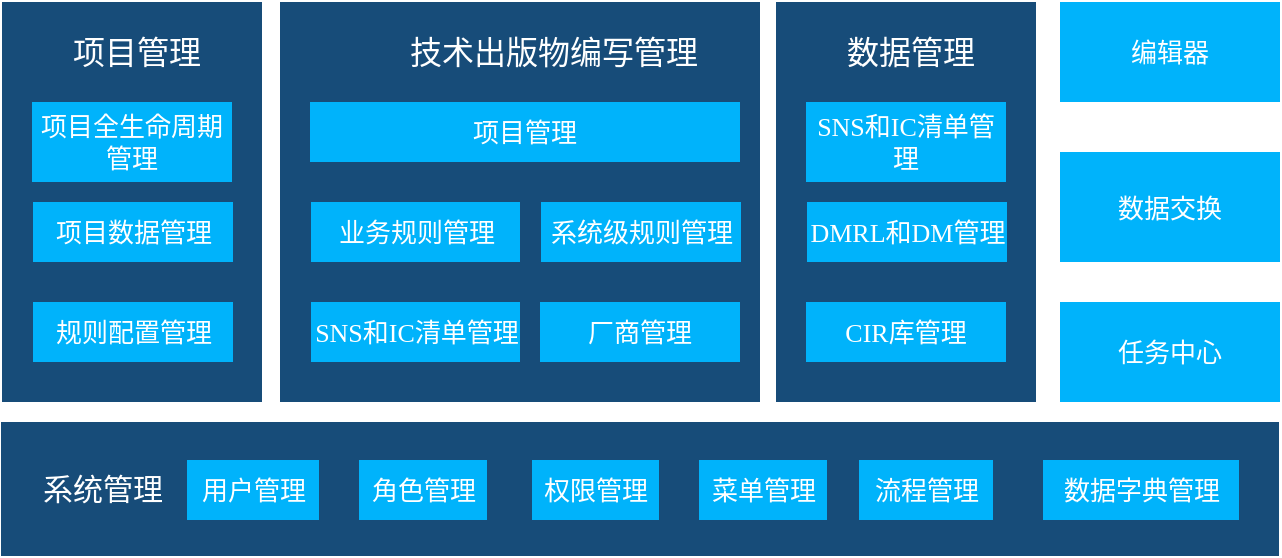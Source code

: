 <mxfile version="26.0.2">
  <diagram name="第 1 页" id="NLi7C-UI40IzFNVFemKW">
    <mxGraphModel dx="758" dy="408" grid="1" gridSize="10" guides="1" tooltips="1" connect="1" arrows="1" fold="1" page="1" pageScale="1" pageWidth="827" pageHeight="1169" math="0" shadow="0">
      <root>
        <mxCell id="0" />
        <mxCell id="1" parent="0" />
        <mxCell id="sfjIwVRevGX3wRHE7yGE-1" value="" style="rounded=0;whiteSpace=wrap;html=1;fillColor=light-dark(#174c79, #6894c8);strokeColor=none;fontFamily=Times New Roman;" vertex="1" parent="1">
          <mxGeometry x="131" y="220" width="130" height="200" as="geometry" />
        </mxCell>
        <mxCell id="sfjIwVRevGX3wRHE7yGE-2" value="&lt;font style=&quot;color: rgb(255, 255, 255); font-size: 13px;&quot;&gt;项目全生命周期管理&lt;/font&gt;" style="rounded=0;whiteSpace=wrap;html=1;fillColor=light-dark(#00b3fb, #1e4a76);strokeColor=none;fontFamily=Times New Roman;" vertex="1" parent="1">
          <mxGeometry x="146" y="270" width="100" height="40" as="geometry" />
        </mxCell>
        <mxCell id="sfjIwVRevGX3wRHE7yGE-3" value="项目管理" style="text;html=1;align=center;verticalAlign=middle;whiteSpace=wrap;rounded=0;fontColor=light-dark(#ffffff, #ededed);fontSize=16;fontFamily=Times New Roman;" vertex="1" parent="1">
          <mxGeometry x="161" y="230" width="75" height="30" as="geometry" />
        </mxCell>
        <mxCell id="sfjIwVRevGX3wRHE7yGE-4" value="&lt;font color=&quot;#ffffff&quot;&gt;&lt;span style=&quot;font-size: 13px;&quot;&gt;项目数据管理&lt;/span&gt;&lt;/font&gt;" style="rounded=0;whiteSpace=wrap;html=1;fillColor=light-dark(#00b3fb, #1e4a76);strokeColor=none;fontFamily=Times New Roman;" vertex="1" parent="1">
          <mxGeometry x="146.5" y="320" width="100" height="30" as="geometry" />
        </mxCell>
        <mxCell id="sfjIwVRevGX3wRHE7yGE-5" value="&lt;font color=&quot;#ffffff&quot;&gt;&lt;span style=&quot;font-size: 13px;&quot;&gt;规则配置管理&lt;/span&gt;&lt;/font&gt;" style="rounded=0;whiteSpace=wrap;html=1;fillColor=light-dark(#00b3fb, #1e4a76);strokeColor=none;fontFamily=Times New Roman;" vertex="1" parent="1">
          <mxGeometry x="146.5" y="370" width="100" height="30" as="geometry" />
        </mxCell>
        <mxCell id="sfjIwVRevGX3wRHE7yGE-6" value="" style="rounded=0;whiteSpace=wrap;html=1;fillColor=light-dark(#174c79, #6894c8);strokeColor=none;fontFamily=Times New Roman;" vertex="1" parent="1">
          <mxGeometry x="270" y="220" width="240" height="200" as="geometry" />
        </mxCell>
        <mxCell id="sfjIwVRevGX3wRHE7yGE-7" value="&lt;font color=&quot;#ffffff&quot;&gt;&lt;span style=&quot;font-size: 13px;&quot;&gt;项目管理&lt;/span&gt;&lt;/font&gt;" style="rounded=0;whiteSpace=wrap;html=1;fillColor=light-dark(#00b3fb, #1e4a76);strokeColor=none;fontFamily=Times New Roman;" vertex="1" parent="1">
          <mxGeometry x="285" y="270" width="215" height="30" as="geometry" />
        </mxCell>
        <mxCell id="sfjIwVRevGX3wRHE7yGE-8" value="&lt;p class=&quot;MsoNormal&quot;&gt;&lt;span style=&quot;&quot;&gt;&lt;font&gt;技术出版物编写管理&lt;/font&gt;&lt;/span&gt;&lt;/p&gt;" style="text;html=1;align=center;verticalAlign=middle;whiteSpace=wrap;rounded=0;fontColor=light-dark(#ffffff, #ededed);fontSize=16;fontFamily=Times New Roman;" vertex="1" parent="1">
          <mxGeometry x="332.5" y="230" width="147.5" height="30" as="geometry" />
        </mxCell>
        <mxCell id="sfjIwVRevGX3wRHE7yGE-9" value="&lt;font color=&quot;#ffffff&quot;&gt;&lt;span style=&quot;font-size: 13px;&quot;&gt;业务规则管理&lt;/span&gt;&lt;/font&gt;" style="rounded=0;whiteSpace=wrap;html=1;fillColor=light-dark(#00b3fb, #1e4a76);strokeColor=none;fontFamily=Times New Roman;" vertex="1" parent="1">
          <mxGeometry x="285.5" y="320" width="104.5" height="30" as="geometry" />
        </mxCell>
        <mxCell id="sfjIwVRevGX3wRHE7yGE-10" value="&lt;font color=&quot;#ffffff&quot;&gt;&lt;span style=&quot;font-size: 13px;&quot;&gt;SNS和IC清单管理&lt;/span&gt;&lt;/font&gt;" style="rounded=0;whiteSpace=wrap;html=1;fillColor=light-dark(#00b3fb, #1e4a76);strokeColor=none;fontFamily=Times New Roman;" vertex="1" parent="1">
          <mxGeometry x="285.5" y="370" width="104.5" height="30" as="geometry" />
        </mxCell>
        <mxCell id="sfjIwVRevGX3wRHE7yGE-11" value="&lt;font color=&quot;#ffffff&quot;&gt;&lt;span style=&quot;font-size: 13px;&quot;&gt;系统级规则管理&lt;/span&gt;&lt;/font&gt;" style="rounded=0;whiteSpace=wrap;html=1;fillColor=light-dark(#00b3fb, #1e4a76);strokeColor=none;fontFamily=Times New Roman;" vertex="1" parent="1">
          <mxGeometry x="400.5" y="320" width="100" height="30" as="geometry" />
        </mxCell>
        <mxCell id="sfjIwVRevGX3wRHE7yGE-12" value="&lt;font color=&quot;#ffffff&quot;&gt;&lt;span style=&quot;font-size: 13px;&quot;&gt;厂商管理&lt;/span&gt;&lt;/font&gt;" style="rounded=0;whiteSpace=wrap;html=1;fillColor=light-dark(#00b3fb, #1e4a76);strokeColor=none;fontFamily=Times New Roman;" vertex="1" parent="1">
          <mxGeometry x="400" y="370" width="100" height="30" as="geometry" />
        </mxCell>
        <mxCell id="sfjIwVRevGX3wRHE7yGE-13" value="" style="rounded=0;whiteSpace=wrap;html=1;fillColor=light-dark(#174c79, #6894c8);strokeColor=none;fontFamily=Times New Roman;" vertex="1" parent="1">
          <mxGeometry x="518" y="220" width="130" height="200" as="geometry" />
        </mxCell>
        <mxCell id="sfjIwVRevGX3wRHE7yGE-14" value="&lt;font color=&quot;#ffffff&quot;&gt;&lt;span style=&quot;font-size: 13px;&quot;&gt;SNS和IC清单管理&lt;/span&gt;&lt;/font&gt;" style="rounded=0;whiteSpace=wrap;html=1;fillColor=light-dark(#00b3fb, #1e4a76);strokeColor=none;fontFamily=Times New Roman;" vertex="1" parent="1">
          <mxGeometry x="533" y="270" width="100" height="40" as="geometry" />
        </mxCell>
        <mxCell id="sfjIwVRevGX3wRHE7yGE-15" value="数据管理" style="text;html=1;align=center;verticalAlign=middle;whiteSpace=wrap;rounded=0;fontColor=light-dark(#ffffff, #ededed);fontSize=16;fontFamily=Times New Roman;" vertex="1" parent="1">
          <mxGeometry x="548" y="230" width="75" height="30" as="geometry" />
        </mxCell>
        <mxCell id="sfjIwVRevGX3wRHE7yGE-16" value="&lt;font color=&quot;#ffffff&quot;&gt;&lt;span style=&quot;font-size: 13px;&quot;&gt;DMRL和DM管理&lt;/span&gt;&lt;/font&gt;" style="rounded=0;whiteSpace=wrap;html=1;fillColor=light-dark(#00b3fb, #1e4a76);strokeColor=none;fontFamily=Times New Roman;" vertex="1" parent="1">
          <mxGeometry x="533.5" y="320" width="100" height="30" as="geometry" />
        </mxCell>
        <mxCell id="sfjIwVRevGX3wRHE7yGE-17" value="&lt;font color=&quot;#ffffff&quot;&gt;&lt;span style=&quot;font-size: 13px;&quot;&gt;CIR库管理&lt;/span&gt;&lt;/font&gt;" style="rounded=0;whiteSpace=wrap;html=1;fillColor=light-dark(#00b3fb, #1e4a76);strokeColor=none;fontFamily=Times New Roman;" vertex="1" parent="1">
          <mxGeometry x="533" y="370" width="100" height="30" as="geometry" />
        </mxCell>
        <mxCell id="sfjIwVRevGX3wRHE7yGE-18" value="" style="rounded=0;whiteSpace=wrap;html=1;fillColor=light-dark(#174c79, #6894c8);strokeColor=none;fontFamily=Times New Roman;" vertex="1" parent="1">
          <mxGeometry x="130.5" y="430" width="639" height="67" as="geometry" />
        </mxCell>
        <mxCell id="sfjIwVRevGX3wRHE7yGE-19" value="系统管理" style="text;html=1;align=center;verticalAlign=middle;whiteSpace=wrap;rounded=0;fontColor=light-dark(#ffffff, #ededed);fontSize=15;fontFamily=Times New Roman;" vertex="1" parent="1">
          <mxGeometry x="143.5" y="448" width="75" height="30" as="geometry" />
        </mxCell>
        <mxCell id="sfjIwVRevGX3wRHE7yGE-20" value="&lt;font color=&quot;#ffffff&quot;&gt;&lt;span style=&quot;font-size: 13px;&quot;&gt;用户管理&lt;/span&gt;&lt;/font&gt;" style="rounded=0;whiteSpace=wrap;html=1;fillColor=light-dark(#00b3fb, #1e4a76);strokeColor=none;fontFamily=Times New Roman;" vertex="1" parent="1">
          <mxGeometry x="223.5" y="449" width="66" height="30" as="geometry" />
        </mxCell>
        <mxCell id="sfjIwVRevGX3wRHE7yGE-21" value="&lt;font color=&quot;#ffffff&quot;&gt;&lt;span style=&quot;font-size: 13px;&quot;&gt;角色管理&lt;/span&gt;&lt;/font&gt;" style="rounded=0;whiteSpace=wrap;html=1;fillColor=light-dark(#00b3fb, #1e4a76);strokeColor=none;fontFamily=Times New Roman;" vertex="1" parent="1">
          <mxGeometry x="309.5" y="449" width="64" height="30" as="geometry" />
        </mxCell>
        <mxCell id="sfjIwVRevGX3wRHE7yGE-22" value="&lt;font color=&quot;#ffffff&quot;&gt;&lt;span style=&quot;font-size: 13px;&quot;&gt;权限管理&lt;/span&gt;&lt;/font&gt;" style="rounded=0;whiteSpace=wrap;html=1;fillColor=light-dark(#00b3fb, #1e4a76);strokeColor=none;fontFamily=Times New Roman;" vertex="1" parent="1">
          <mxGeometry x="396" y="449" width="63.5" height="30" as="geometry" />
        </mxCell>
        <mxCell id="sfjIwVRevGX3wRHE7yGE-23" value="&lt;font color=&quot;#ffffff&quot;&gt;&lt;span style=&quot;font-size: 13px;&quot;&gt;菜单管理&lt;/span&gt;&lt;/font&gt;" style="rounded=0;whiteSpace=wrap;html=1;fillColor=light-dark(#00b3fb, #1e4a76);strokeColor=none;fontFamily=Times New Roman;" vertex="1" parent="1">
          <mxGeometry x="479.5" y="449" width="64" height="30" as="geometry" />
        </mxCell>
        <mxCell id="sfjIwVRevGX3wRHE7yGE-24" value="&lt;font color=&quot;#ffffff&quot;&gt;&lt;span style=&quot;font-size: 13px;&quot;&gt;流程管理&lt;/span&gt;&lt;/font&gt;" style="rounded=0;whiteSpace=wrap;html=1;fillColor=light-dark(#00b3fb, #1e4a76);strokeColor=none;fontFamily=Times New Roman;" vertex="1" parent="1">
          <mxGeometry x="559.5" y="449" width="67" height="30" as="geometry" />
        </mxCell>
        <mxCell id="sfjIwVRevGX3wRHE7yGE-25" value="&lt;font color=&quot;#ffffff&quot;&gt;&lt;span style=&quot;font-size: 13px;&quot;&gt;数据字典管理&lt;/span&gt;&lt;/font&gt;" style="rounded=0;whiteSpace=wrap;html=1;fillColor=light-dark(#00b3fb, #1e4a76);strokeColor=none;fontFamily=Times New Roman;" vertex="1" parent="1">
          <mxGeometry x="651.5" y="449" width="98" height="30" as="geometry" />
        </mxCell>
        <mxCell id="sfjIwVRevGX3wRHE7yGE-27" value="&lt;font color=&quot;#ffffff&quot;&gt;&lt;span style=&quot;font-size: 13px;&quot;&gt;编辑器&lt;/span&gt;&lt;/font&gt;" style="rounded=0;whiteSpace=wrap;html=1;fillColor=light-dark(#00b3fb, #1e4a76);strokeColor=none;fontFamily=Times New Roman;" vertex="1" parent="1">
          <mxGeometry x="660" y="220" width="110" height="50" as="geometry" />
        </mxCell>
        <mxCell id="sfjIwVRevGX3wRHE7yGE-28" value="&lt;font color=&quot;#ffffff&quot;&gt;&lt;span style=&quot;font-size: 13px;&quot;&gt;数据交换&lt;/span&gt;&lt;/font&gt;" style="rounded=0;whiteSpace=wrap;html=1;fillColor=light-dark(#00b3fb, #1e4a76);strokeColor=none;fontFamily=Times New Roman;" vertex="1" parent="1">
          <mxGeometry x="660" y="295" width="110" height="55" as="geometry" />
        </mxCell>
        <mxCell id="sfjIwVRevGX3wRHE7yGE-29" value="&lt;font color=&quot;#ffffff&quot;&gt;&lt;span style=&quot;font-size: 13px;&quot;&gt;任务中心&lt;/span&gt;&lt;/font&gt;" style="rounded=0;whiteSpace=wrap;html=1;fillColor=light-dark(#00b3fb, #1e4a76);strokeColor=none;fontFamily=Times New Roman;" vertex="1" parent="1">
          <mxGeometry x="660" y="370" width="110" height="50" as="geometry" />
        </mxCell>
      </root>
    </mxGraphModel>
  </diagram>
</mxfile>
